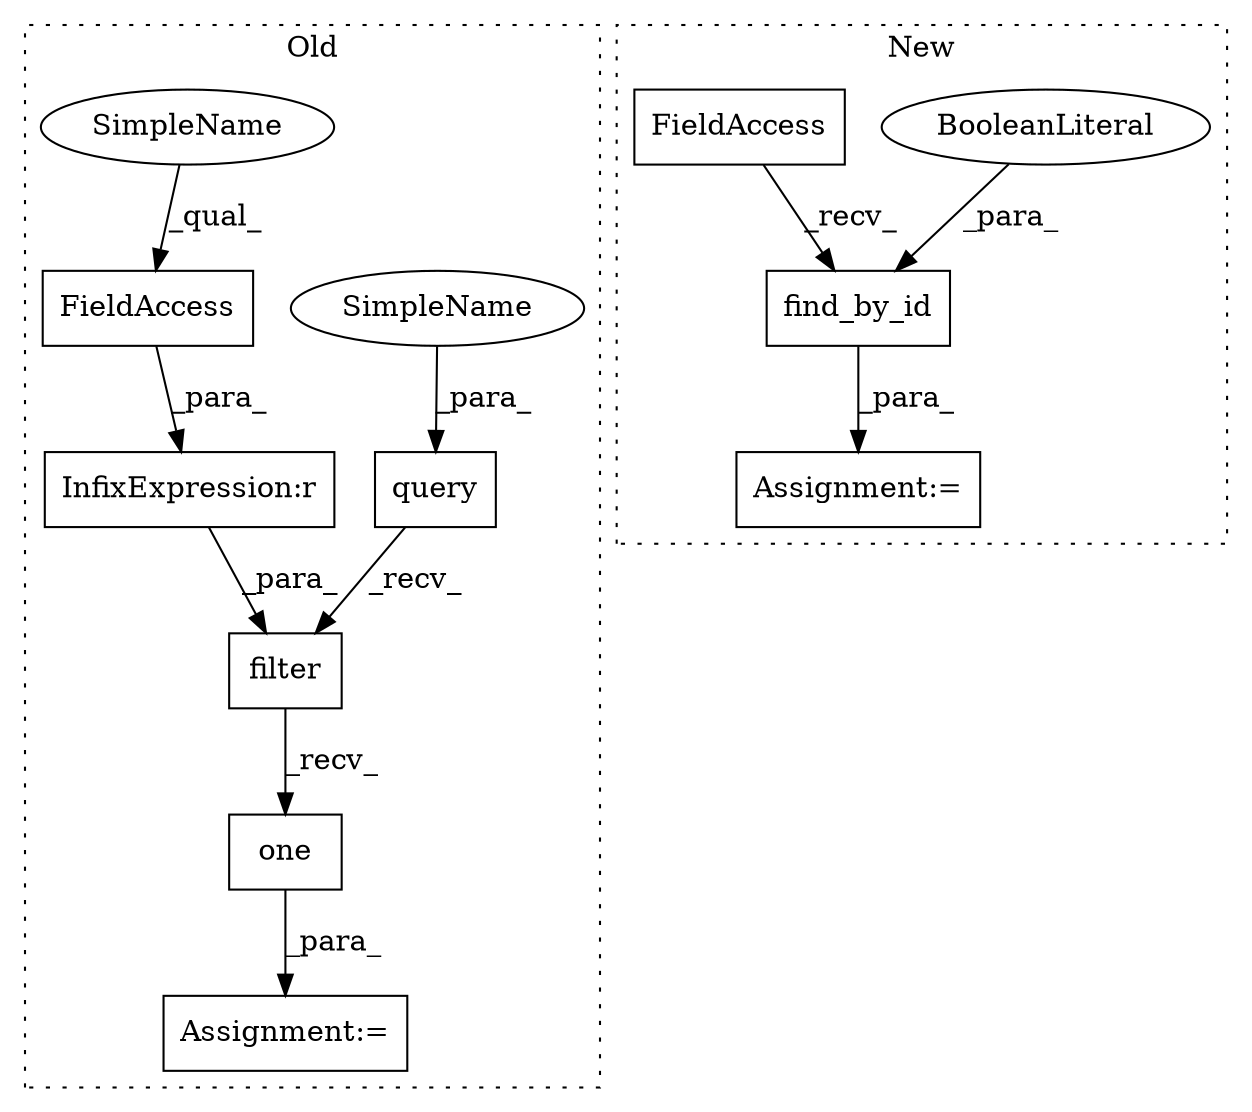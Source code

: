 digraph G {
subgraph cluster0 {
1 [label="filter" a="32" s="9464,9502" l="7,1" shape="box"];
5 [label="query" a="32" s="9446,9462" l="6,1" shape="box"];
6 [label="InfixExpression:r" a="27" s="9490" l="4" shape="box"];
7 [label="FieldAccess" a="22" s="9471" l="19" shape="box"];
8 [label="Assignment:=" a="7" s="9533" l="1" shape="box"];
10 [label="one" a="32" s="9701" l="5" shape="box"];
11 [label="SimpleName" a="42" s="9452" l="10" shape="ellipse"];
12 [label="SimpleName" a="42" s="9471" l="10" shape="ellipse"];
label = "Old";
style="dotted";
}
subgraph cluster1 {
2 [label="find_by_id" a="32" s="5197,5230" l="11,1" shape="box"];
3 [label="BooleanLiteral" a="9" s="5225" l="5" shape="ellipse"];
4 [label="FieldAccess" a="22" s="5179" l="17" shape="box"];
9 [label="Assignment:=" a="7" s="5178" l="1" shape="box"];
label = "New";
style="dotted";
}
1 -> 10 [label="_recv_"];
2 -> 9 [label="_para_"];
3 -> 2 [label="_para_"];
4 -> 2 [label="_recv_"];
5 -> 1 [label="_recv_"];
6 -> 1 [label="_para_"];
7 -> 6 [label="_para_"];
10 -> 8 [label="_para_"];
11 -> 5 [label="_para_"];
12 -> 7 [label="_qual_"];
}